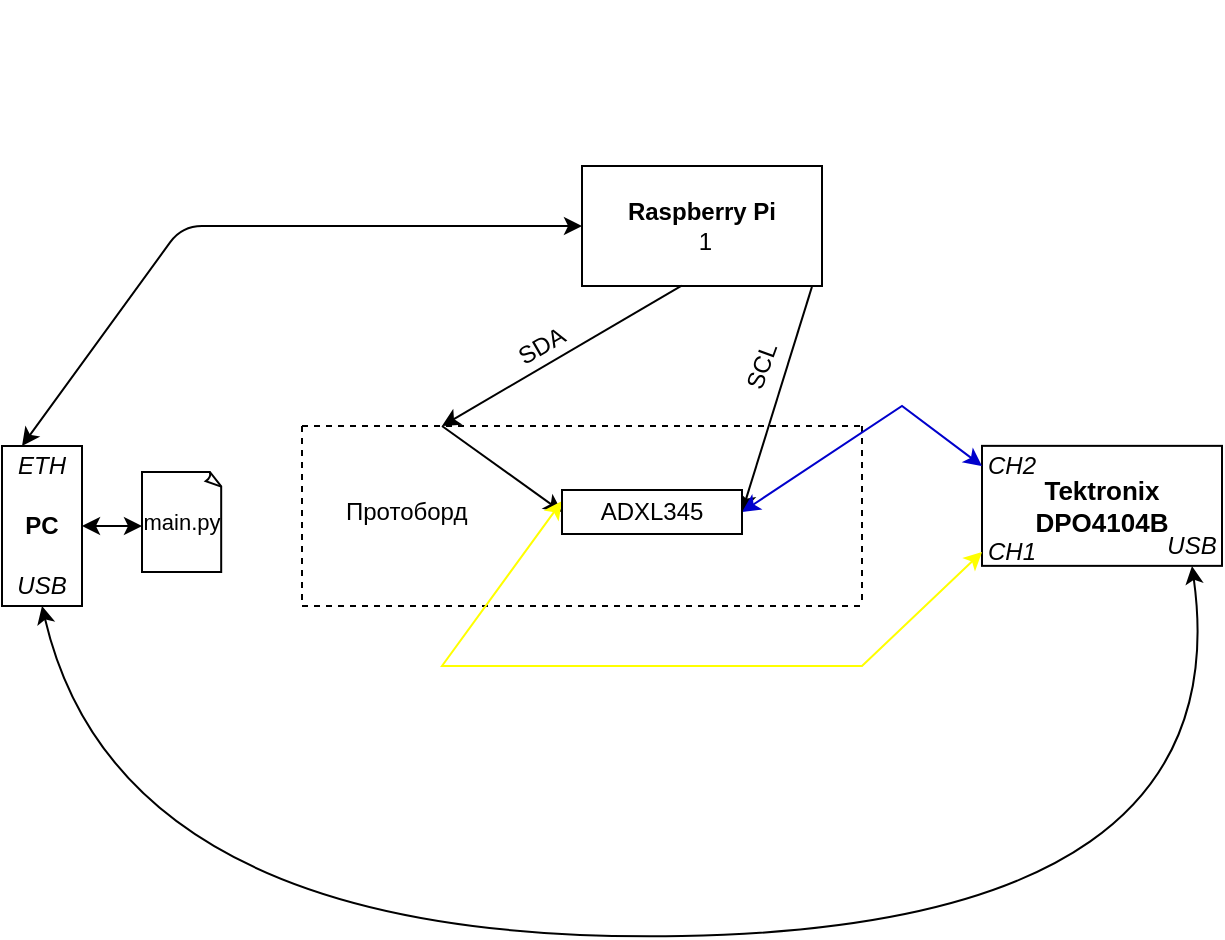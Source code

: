 <mxfile version="10.7.7" type="device"><diagram id="TuwirwjXy_FtZv9AETVX" name="Page-1"><mxGraphModel dx="857" dy="471" grid="1" gridSize="10" guides="1" tooltips="1" connect="1" arrows="1" fold="1" page="1" pageScale="1" pageWidth="850" pageHeight="1100" math="0" shadow="0"><root><mxCell id="0"/><mxCell id="1" parent="0"/><mxCell id="CI1WI5bXjWLFSdsnT_L9-4" value="&lt;b&gt;Raspberry Pi&lt;br&gt;&lt;/b&gt;&amp;nbsp;1" style="rounded=0;whiteSpace=wrap;html=1;" vertex="1" parent="1"><mxGeometry x="300" y="700" width="120" height="60" as="geometry"/></mxCell><mxCell id="CI1WI5bXjWLFSdsnT_L9-9" value="" style="endArrow=classic;html=1;" edge="1" parent="1"><mxGeometry width="50" height="50" relative="1" as="geometry"><mxPoint x="550" y="625" as="sourcePoint"/><mxPoint x="550" y="625" as="targetPoint"/></mxGeometry></mxCell><mxCell id="CI1WI5bXjWLFSdsnT_L9-15" value="" style="endArrow=classic;html=1;rounded=0;exitX=0.5;exitY=1;exitDx=0;exitDy=0;" edge="1" parent="1"><mxGeometry width="50" height="50" relative="1" as="geometry"><mxPoint x="349.857" y="759.857" as="sourcePoint"/><mxPoint x="230" y="830" as="targetPoint"/><Array as="points"/></mxGeometry></mxCell><mxCell id="CI1WI5bXjWLFSdsnT_L9-32" value="" style="endArrow=classic;html=1;rounded=0;entryX=0;entryY=0.5;entryDx=0;entryDy=0;" edge="1" parent="1" target="CI1WI5bXjWLFSdsnT_L9-80"><mxGeometry width="50" height="50" relative="1" as="geometry"><mxPoint x="230" y="830" as="sourcePoint"/><mxPoint x="287" y="870" as="targetPoint"/><Array as="points"/></mxGeometry></mxCell><mxCell id="CI1WI5bXjWLFSdsnT_L9-36" value="" style="endArrow=none;dashed=1;html=1;" edge="1" parent="1"><mxGeometry width="50" height="50" relative="1" as="geometry"><mxPoint x="160" y="830" as="sourcePoint"/><mxPoint x="440" y="830" as="targetPoint"/></mxGeometry></mxCell><mxCell id="CI1WI5bXjWLFSdsnT_L9-37" value="" style="endArrow=none;dashed=1;html=1;" edge="1" parent="1"><mxGeometry width="50" height="50" relative="1" as="geometry"><mxPoint x="160" y="920" as="sourcePoint"/><mxPoint x="440" y="920" as="targetPoint"/></mxGeometry></mxCell><mxCell id="CI1WI5bXjWLFSdsnT_L9-38" value="" style="endArrow=none;dashed=1;html=1;" edge="1" parent="1"><mxGeometry width="50" height="50" relative="1" as="geometry"><mxPoint x="160" y="830" as="sourcePoint"/><mxPoint x="160" y="920" as="targetPoint"/></mxGeometry></mxCell><mxCell id="CI1WI5bXjWLFSdsnT_L9-40" value="" style="endArrow=none;dashed=1;html=1;" edge="1" parent="1"><mxGeometry width="50" height="50" relative="1" as="geometry"><mxPoint x="440" y="830" as="sourcePoint"/><mxPoint x="440" y="920" as="targetPoint"/></mxGeometry></mxCell><mxCell id="CI1WI5bXjWLFSdsnT_L9-41" value="&lt;font style=&quot;font-size: 13px&quot;&gt;&lt;b&gt;&lt;font style=&quot;font-size: 13px&quot;&gt;Tektronix DPO4104B&lt;/font&gt;&lt;/b&gt;&lt;/font&gt;" style="rounded=0;whiteSpace=wrap;html=1;" vertex="1" parent="1"><mxGeometry x="500" y="839.929" width="120" height="60" as="geometry"/></mxCell><mxCell id="CI1WI5bXjWLFSdsnT_L9-42" value="" style="endArrow=classic;html=1;exitX=0;exitY=0.5;exitDx=0;exitDy=0;strokeColor=#FFFF00;startArrow=classic;startFill=1;rounded=0;entryX=0;entryY=0.25;entryDx=0;entryDy=0;" edge="1" parent="1" source="CI1WI5bXjWLFSdsnT_L9-45" target="CI1WI5bXjWLFSdsnT_L9-80"><mxGeometry width="50" height="50" relative="1" as="geometry"><mxPoint x="90" y="1080" as="sourcePoint"/><mxPoint x="280" y="910" as="targetPoint"/><Array as="points"><mxPoint x="440" y="950"/><mxPoint x="230" y="950"/></Array></mxGeometry></mxCell><mxCell id="CI1WI5bXjWLFSdsnT_L9-45" value="&lt;div align=&quot;left&quot;&gt;&lt;i&gt;CH1&lt;/i&gt;&lt;/div&gt;" style="text;html=1;strokeColor=none;fillColor=none;align=center;verticalAlign=middle;whiteSpace=wrap;rounded=0;rotation=0;" vertex="1" parent="1"><mxGeometry x="500" y="883" width="30" height="20" as="geometry"/></mxCell><mxCell id="CI1WI5bXjWLFSdsnT_L9-49" value="Протоборд" style="text;html=1;resizable=0;points=[];autosize=1;align=left;verticalAlign=top;spacingTop=-4;" vertex="1" parent="1"><mxGeometry x="180" y="863" width="80" height="20" as="geometry"/></mxCell><mxCell id="CI1WI5bXjWLFSdsnT_L9-50" value="&lt;b&gt;PC&lt;/b&gt;" style="rounded=0;whiteSpace=wrap;html=1;rotation=0;" vertex="1" parent="1"><mxGeometry x="10" y="840" width="40" height="80" as="geometry"/></mxCell><mxCell id="CI1WI5bXjWLFSdsnT_L9-51" value="&lt;div align=&quot;left&quot;&gt;&lt;i&gt;USB&lt;/i&gt;&lt;/div&gt;" style="text;html=1;strokeColor=none;fillColor=none;align=center;verticalAlign=middle;whiteSpace=wrap;rounded=0;rotation=0;" vertex="1" parent="1"><mxGeometry x="590" y="880" width="30" height="20" as="geometry"/></mxCell><mxCell id="CI1WI5bXjWLFSdsnT_L9-52" value="" style="endArrow=classic;startArrow=classic;html=1;strokeColor=#000000;entryX=0.5;entryY=1;entryDx=0;entryDy=0;exitX=0.5;exitY=1;exitDx=0;exitDy=0;curved=1;" edge="1" parent="1" source="CI1WI5bXjWLFSdsnT_L9-50" target="CI1WI5bXjWLFSdsnT_L9-51"><mxGeometry width="50" height="50" relative="1" as="geometry"><mxPoint x="80" y="1100" as="sourcePoint"/><mxPoint x="130" y="1050" as="targetPoint"/><Array as="points"><mxPoint x="70" y="1090"/><mxPoint x="630" y="1080"/></Array></mxGeometry></mxCell><mxCell id="CI1WI5bXjWLFSdsnT_L9-55" value="&lt;i&gt;USB&lt;/i&gt;" style="text;html=1;strokeColor=none;fillColor=none;align=center;verticalAlign=middle;whiteSpace=wrap;rounded=0;" vertex="1" parent="1"><mxGeometry x="10" y="900" width="40" height="20" as="geometry"/></mxCell><mxCell id="CI1WI5bXjWLFSdsnT_L9-56" value="&lt;font style=&quot;font-size: 11px&quot;&gt;main.py&lt;/font&gt;" style="whiteSpace=wrap;html=1;shape=mxgraph.basic.document" vertex="1" parent="1"><mxGeometry x="80" y="853" width="40" height="50" as="geometry"/></mxCell><mxCell id="CI1WI5bXjWLFSdsnT_L9-58" value="" style="endArrow=classic;startArrow=classic;html=1;strokeColor=#000000;exitX=1;exitY=0.5;exitDx=0;exitDy=0;" edge="1" parent="1" source="CI1WI5bXjWLFSdsnT_L9-50"><mxGeometry width="50" height="50" relative="1" as="geometry"><mxPoint x="40" y="1070" as="sourcePoint"/><mxPoint x="80" y="880" as="targetPoint"/></mxGeometry></mxCell><mxCell id="CI1WI5bXjWLFSdsnT_L9-59" value="" style="endArrow=classic;startArrow=classic;html=1;strokeColor=#000000;entryX=0;entryY=0.5;entryDx=0;entryDy=0;exitX=0.25;exitY=0;exitDx=0;exitDy=0;" edge="1" parent="1" source="CI1WI5bXjWLFSdsnT_L9-50" target="CI1WI5bXjWLFSdsnT_L9-4"><mxGeometry width="50" height="50" relative="1" as="geometry"><mxPoint x="110.143" y="840.286" as="sourcePoint"/><mxPoint x="110.143" y="810" as="targetPoint"/><Array as="points"><mxPoint x="100" y="730"/></Array></mxGeometry></mxCell><mxCell id="CI1WI5bXjWLFSdsnT_L9-71" value="SDA" style="text;html=1;strokeColor=none;fillColor=none;align=center;verticalAlign=middle;whiteSpace=wrap;rounded=0;rotation=-30;" vertex="1" parent="1"><mxGeometry x="260" y="780" width="40" height="20" as="geometry"/></mxCell><mxCell id="CI1WI5bXjWLFSdsnT_L9-72" value="&lt;i&gt;ETH&lt;/i&gt;" style="text;html=1;strokeColor=none;fillColor=none;align=center;verticalAlign=middle;whiteSpace=wrap;rounded=0;" vertex="1" parent="1"><mxGeometry x="10" y="840" width="40" height="20" as="geometry"/></mxCell><mxCell id="CI1WI5bXjWLFSdsnT_L9-73" value="" style="endArrow=classic;html=1;rounded=0;exitX=0.958;exitY=1.007;exitDx=0;exitDy=0;exitPerimeter=0;entryX=1;entryY=0.5;entryDx=0;entryDy=0;" edge="1" parent="1" source="CI1WI5bXjWLFSdsnT_L9-4" target="CI1WI5bXjWLFSdsnT_L9-80"><mxGeometry width="50" height="50" relative="1" as="geometry"><mxPoint x="380.143" y="759.857" as="sourcePoint"/><mxPoint x="400" y="860" as="targetPoint"/><Array as="points"/></mxGeometry></mxCell><mxCell id="CI1WI5bXjWLFSdsnT_L9-76" value="SCL" style="text;html=1;strokeColor=none;fillColor=none;align=center;verticalAlign=middle;whiteSpace=wrap;rounded=0;rotation=-70;" vertex="1" parent="1"><mxGeometry x="370" y="790" width="40" height="20" as="geometry"/></mxCell><mxCell id="CI1WI5bXjWLFSdsnT_L9-77" value="&lt;div align=&quot;left&quot;&gt;&lt;i&gt;CH2&lt;/i&gt;&lt;/div&gt;" style="text;html=1;strokeColor=none;fillColor=none;align=center;verticalAlign=middle;whiteSpace=wrap;rounded=0;rotation=0;" vertex="1" parent="1"><mxGeometry x="500" y="840" width="30" height="20" as="geometry"/></mxCell><mxCell id="CI1WI5bXjWLFSdsnT_L9-79" value="" style="endArrow=classic;html=1;exitX=0;exitY=0.5;exitDx=0;exitDy=0;strokeColor=#0000CC;startArrow=classic;startFill=1;rounded=0;" edge="1" parent="1" source="CI1WI5bXjWLFSdsnT_L9-77"><mxGeometry width="50" height="50" relative="1" as="geometry"><mxPoint x="510.143" y="903" as="sourcePoint"/><mxPoint x="380" y="873" as="targetPoint"/><Array as="points"><mxPoint x="460" y="820"/></Array></mxGeometry></mxCell><mxCell id="CI1WI5bXjWLFSdsnT_L9-80" value="ADXL345" style="rounded=0;whiteSpace=wrap;html=1;" vertex="1" parent="1"><mxGeometry x="290" y="862" width="90" height="22" as="geometry"/></mxCell></root></mxGraphModel></diagram></mxfile>
